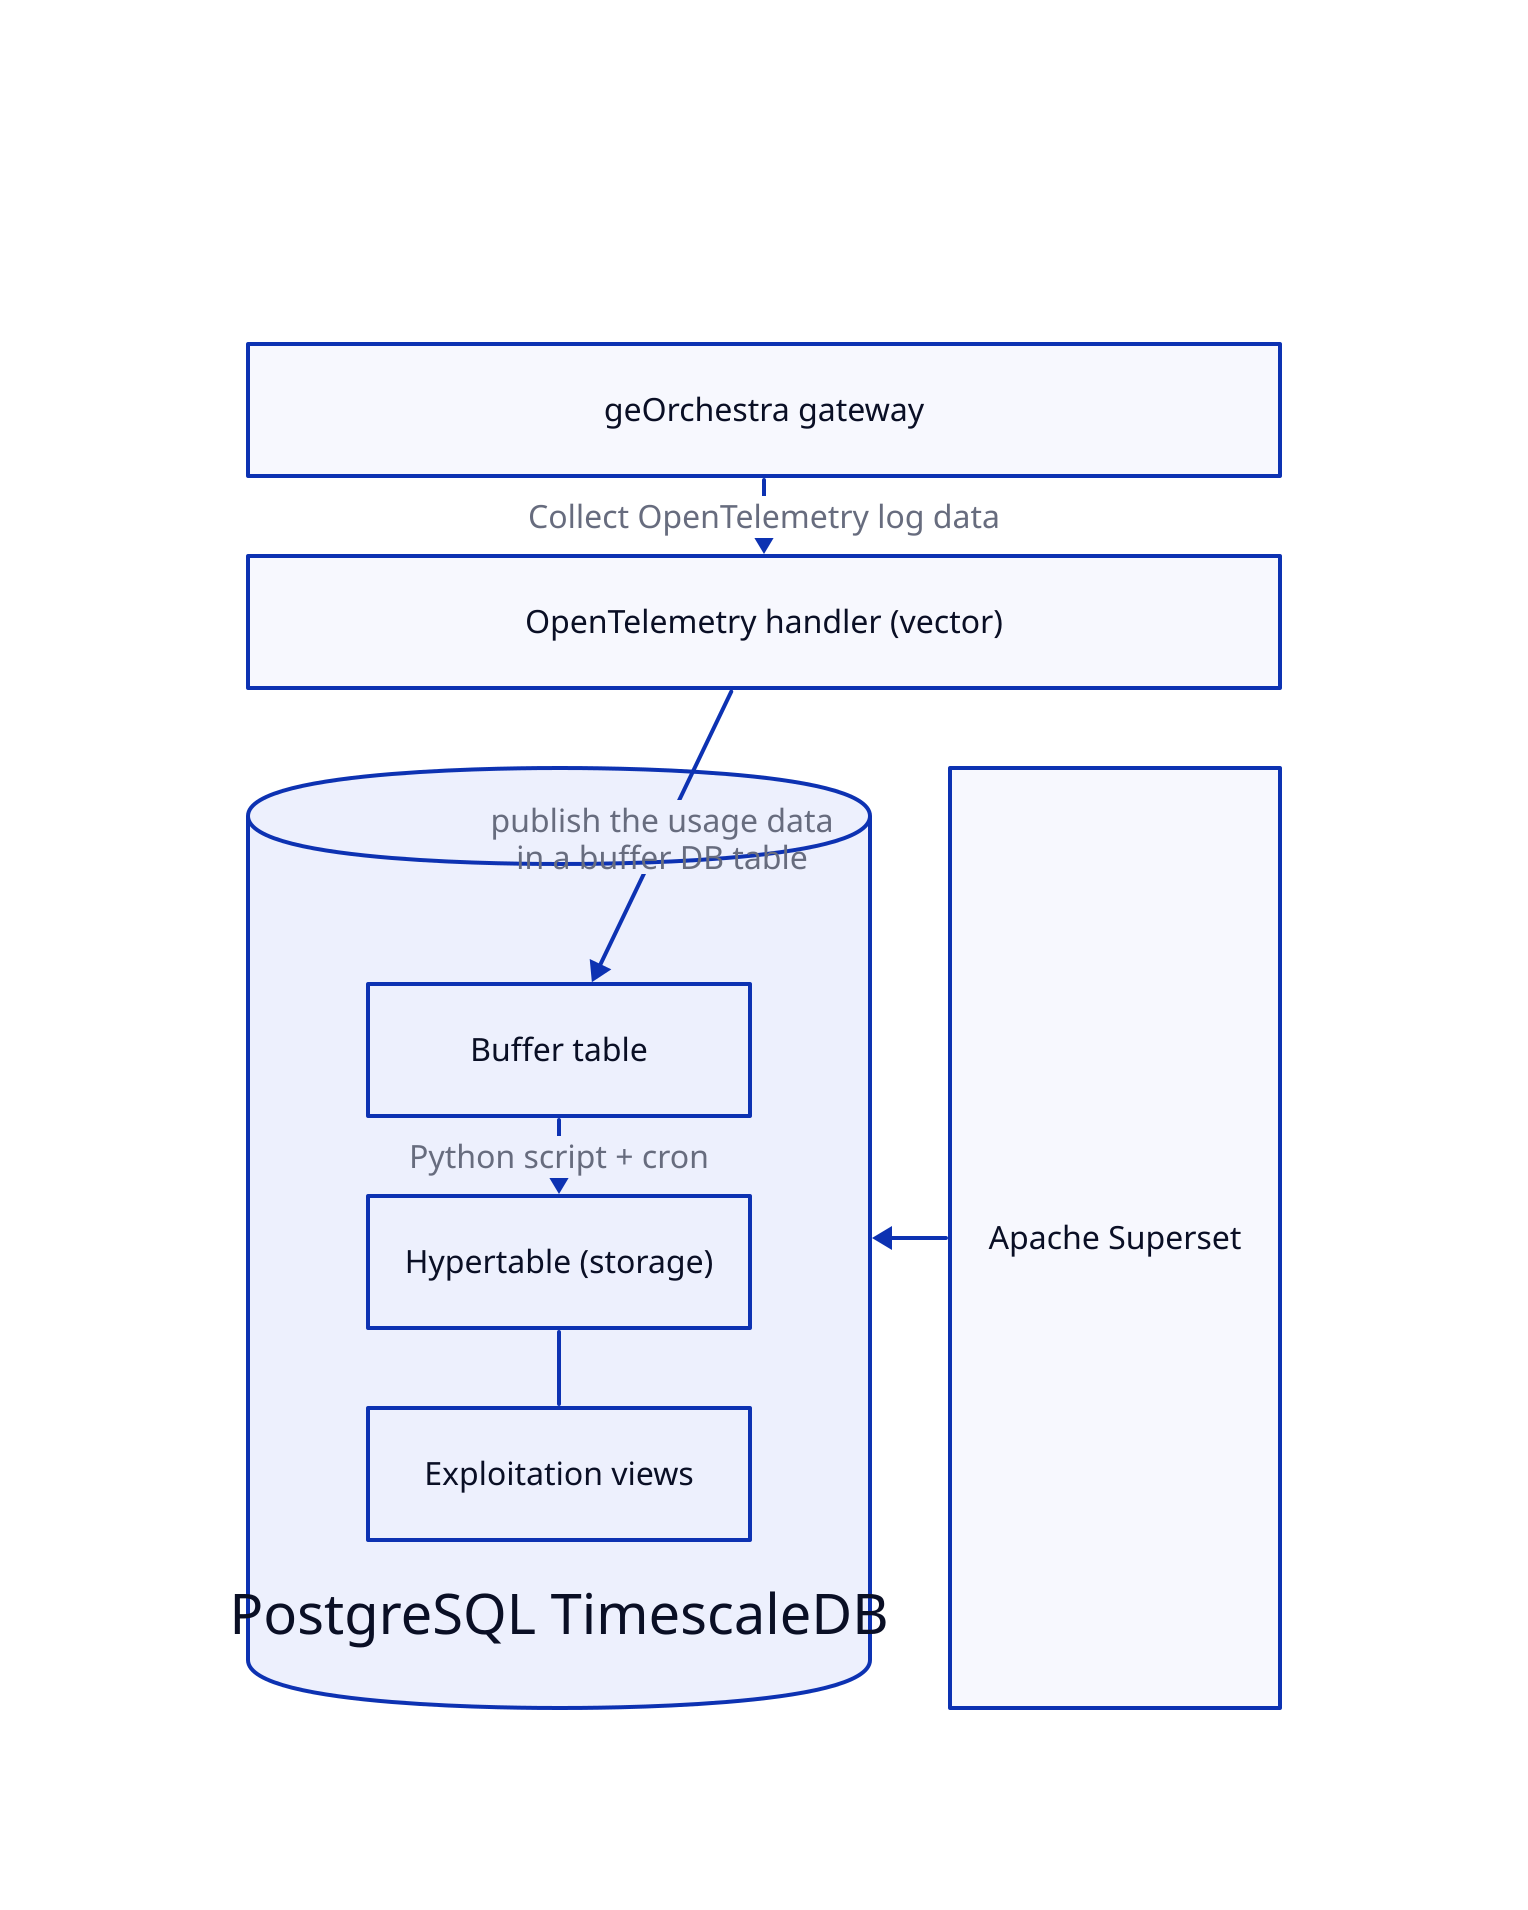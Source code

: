 direction: down

title: |md
  # Workflow cloud k8s / large infrastructure
| {near: top-center}

grid-rows: 3
proxy:  geOrchestra  gateway

vector: OpenTelemetry handler (vector)

tsdb: PostgreSQL TimescaleDB {
  shape: cylinder
  label.near: bottom-center
  grid-rows: 3
  buffer: Buffer table
  hyper: Hypertable (storage)
  views: Exploitation views


  hyper -- views
}

superset: Apache Superset

proxy -> vector: Collect OpenTelemetry log data
vector -> tsdb.buffer: publish the usage data \n in a buffer DB table \n
tsdb.buffer -> tsdb.hyper: Python script + cron
tsdb <- superset
